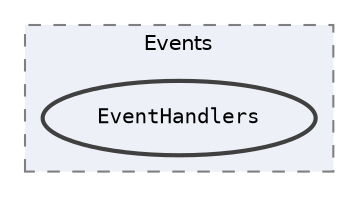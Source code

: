 digraph "Assets/Scripts/Events/EventHandlers"
{
 // INTERACTIVE_SVG=YES
 // LATEX_PDF_SIZE
  bgcolor="transparent";
  edge [fontname=Helvetica,fontsize=10,labelfontname=Helvetica,labelfontsize=10];
  node [fontname=Helvetica,fontsize=10,fontname=Consolas fontsize=10 style=filled height=0.2 width=0.4 margin=0.1];
  compound=true
  subgraph clusterdir_99157c1579a37a5feb67581f4df7126c {
    graph [ bgcolor="#edf0f7", pencolor="grey50", label="Events", fontname=Helvetica,fontsize=10 style="filled,dashed", URL="dir_99157c1579a37a5feb67581f4df7126c.html",tooltip=""]
  dir_0f42b1168848dc377e20a8dc2eee7601 [label="EventHandlers", fillcolor="#edf0f7", color="grey25", style="filled,bold", URL="dir_0f42b1168848dc377e20a8dc2eee7601.html",tooltip=""];
  }
}
